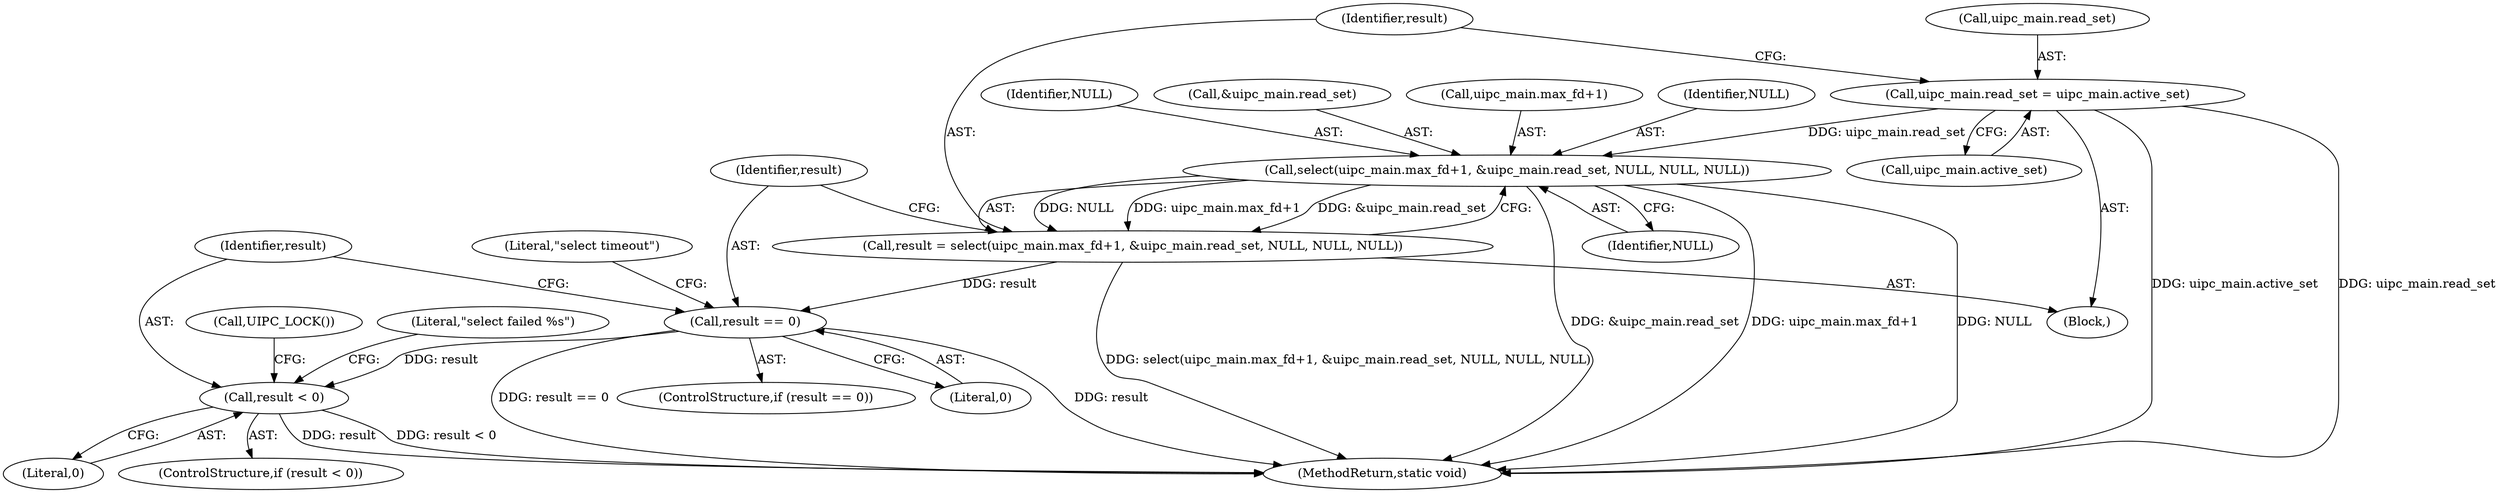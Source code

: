 digraph "0_Android_472271b153c5dc53c28beac55480a8d8434b2d5c_75@API" {
"1000126" [label="(Call,uipc_main.read_set = uipc_main.active_set)"];
"1000135" [label="(Call,select(uipc_main.max_fd+1, &uipc_main.read_set, NULL, NULL, NULL))"];
"1000133" [label="(Call,result = select(uipc_main.max_fd+1, &uipc_main.read_set, NULL, NULL, NULL))"];
"1000149" [label="(Call,result == 0)"];
"1000158" [label="(Call,result < 0)"];
"1000154" [label="(Literal,\"select timeout\")"];
"1000135" [label="(Call,select(uipc_main.max_fd+1, &uipc_main.read_set, NULL, NULL, NULL))"];
"1000148" [label="(ControlStructure,if (result == 0))"];
"1000149" [label="(Call,result == 0)"];
"1000163" [label="(Literal,\"select failed %s\")"];
"1000159" [label="(Identifier,result)"];
"1000145" [label="(Identifier,NULL)"];
"1000151" [label="(Literal,0)"];
"1000125" [label="(Block,)"];
"1000150" [label="(Identifier,result)"];
"1000160" [label="(Literal,0)"];
"1000127" [label="(Call,uipc_main.read_set)"];
"1000199" [label="(MethodReturn,static void)"];
"1000146" [label="(Identifier,NULL)"];
"1000141" [label="(Call,&uipc_main.read_set)"];
"1000158" [label="(Call,result < 0)"];
"1000133" [label="(Call,result = select(uipc_main.max_fd+1, &uipc_main.read_set, NULL, NULL, NULL))"];
"1000130" [label="(Call,uipc_main.active_set)"];
"1000147" [label="(Identifier,NULL)"];
"1000126" [label="(Call,uipc_main.read_set = uipc_main.active_set)"];
"1000136" [label="(Call,uipc_main.max_fd+1)"];
"1000134" [label="(Identifier,result)"];
"1000157" [label="(ControlStructure,if (result < 0))"];
"1000167" [label="(Call,UIPC_LOCK())"];
"1000126" -> "1000125"  [label="AST: "];
"1000126" -> "1000130"  [label="CFG: "];
"1000127" -> "1000126"  [label="AST: "];
"1000130" -> "1000126"  [label="AST: "];
"1000134" -> "1000126"  [label="CFG: "];
"1000126" -> "1000199"  [label="DDG: uipc_main.active_set"];
"1000126" -> "1000199"  [label="DDG: uipc_main.read_set"];
"1000126" -> "1000135"  [label="DDG: uipc_main.read_set"];
"1000135" -> "1000133"  [label="AST: "];
"1000135" -> "1000147"  [label="CFG: "];
"1000136" -> "1000135"  [label="AST: "];
"1000141" -> "1000135"  [label="AST: "];
"1000145" -> "1000135"  [label="AST: "];
"1000146" -> "1000135"  [label="AST: "];
"1000147" -> "1000135"  [label="AST: "];
"1000133" -> "1000135"  [label="CFG: "];
"1000135" -> "1000199"  [label="DDG: &uipc_main.read_set"];
"1000135" -> "1000199"  [label="DDG: uipc_main.max_fd+1"];
"1000135" -> "1000199"  [label="DDG: NULL"];
"1000135" -> "1000133"  [label="DDG: NULL"];
"1000135" -> "1000133"  [label="DDG: uipc_main.max_fd+1"];
"1000135" -> "1000133"  [label="DDG: &uipc_main.read_set"];
"1000133" -> "1000125"  [label="AST: "];
"1000134" -> "1000133"  [label="AST: "];
"1000150" -> "1000133"  [label="CFG: "];
"1000133" -> "1000199"  [label="DDG: select(uipc_main.max_fd+1, &uipc_main.read_set, NULL, NULL, NULL)"];
"1000133" -> "1000149"  [label="DDG: result"];
"1000149" -> "1000148"  [label="AST: "];
"1000149" -> "1000151"  [label="CFG: "];
"1000150" -> "1000149"  [label="AST: "];
"1000151" -> "1000149"  [label="AST: "];
"1000154" -> "1000149"  [label="CFG: "];
"1000159" -> "1000149"  [label="CFG: "];
"1000149" -> "1000199"  [label="DDG: result == 0"];
"1000149" -> "1000199"  [label="DDG: result"];
"1000149" -> "1000158"  [label="DDG: result"];
"1000158" -> "1000157"  [label="AST: "];
"1000158" -> "1000160"  [label="CFG: "];
"1000159" -> "1000158"  [label="AST: "];
"1000160" -> "1000158"  [label="AST: "];
"1000163" -> "1000158"  [label="CFG: "];
"1000167" -> "1000158"  [label="CFG: "];
"1000158" -> "1000199"  [label="DDG: result"];
"1000158" -> "1000199"  [label="DDG: result < 0"];
}
